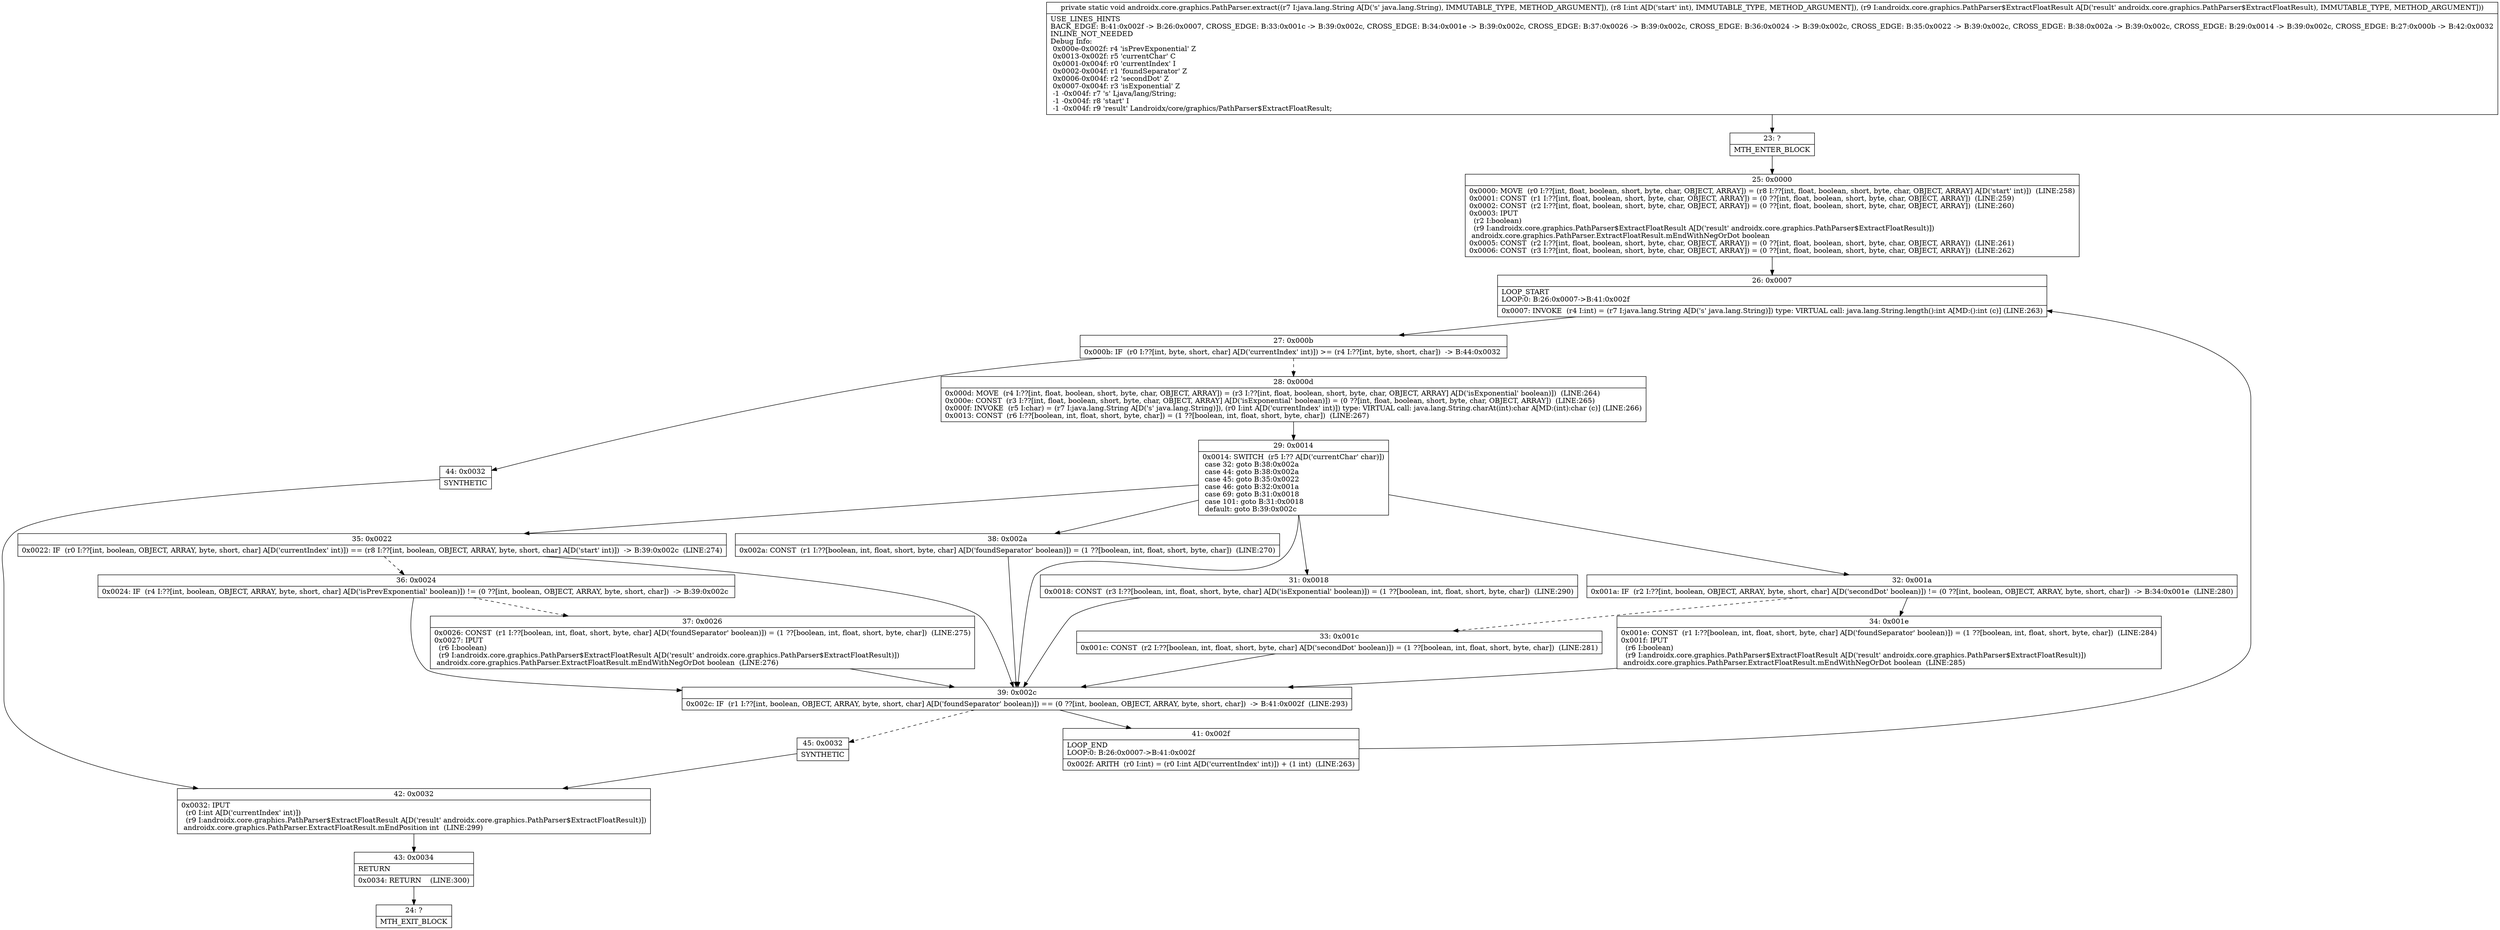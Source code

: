 digraph "CFG forandroidx.core.graphics.PathParser.extract(Ljava\/lang\/String;ILandroidx\/core\/graphics\/PathParser$ExtractFloatResult;)V" {
Node_23 [shape=record,label="{23\:\ ?|MTH_ENTER_BLOCK\l}"];
Node_25 [shape=record,label="{25\:\ 0x0000|0x0000: MOVE  (r0 I:??[int, float, boolean, short, byte, char, OBJECT, ARRAY]) = (r8 I:??[int, float, boolean, short, byte, char, OBJECT, ARRAY] A[D('start' int)])  (LINE:258)\l0x0001: CONST  (r1 I:??[int, float, boolean, short, byte, char, OBJECT, ARRAY]) = (0 ??[int, float, boolean, short, byte, char, OBJECT, ARRAY])  (LINE:259)\l0x0002: CONST  (r2 I:??[int, float, boolean, short, byte, char, OBJECT, ARRAY]) = (0 ??[int, float, boolean, short, byte, char, OBJECT, ARRAY])  (LINE:260)\l0x0003: IPUT  \l  (r2 I:boolean)\l  (r9 I:androidx.core.graphics.PathParser$ExtractFloatResult A[D('result' androidx.core.graphics.PathParser$ExtractFloatResult)])\l androidx.core.graphics.PathParser.ExtractFloatResult.mEndWithNegOrDot boolean \l0x0005: CONST  (r2 I:??[int, float, boolean, short, byte, char, OBJECT, ARRAY]) = (0 ??[int, float, boolean, short, byte, char, OBJECT, ARRAY])  (LINE:261)\l0x0006: CONST  (r3 I:??[int, float, boolean, short, byte, char, OBJECT, ARRAY]) = (0 ??[int, float, boolean, short, byte, char, OBJECT, ARRAY])  (LINE:262)\l}"];
Node_26 [shape=record,label="{26\:\ 0x0007|LOOP_START\lLOOP:0: B:26:0x0007\-\>B:41:0x002f\l|0x0007: INVOKE  (r4 I:int) = (r7 I:java.lang.String A[D('s' java.lang.String)]) type: VIRTUAL call: java.lang.String.length():int A[MD:():int (c)] (LINE:263)\l}"];
Node_27 [shape=record,label="{27\:\ 0x000b|0x000b: IF  (r0 I:??[int, byte, short, char] A[D('currentIndex' int)]) \>= (r4 I:??[int, byte, short, char])  \-\> B:44:0x0032 \l}"];
Node_28 [shape=record,label="{28\:\ 0x000d|0x000d: MOVE  (r4 I:??[int, float, boolean, short, byte, char, OBJECT, ARRAY]) = (r3 I:??[int, float, boolean, short, byte, char, OBJECT, ARRAY] A[D('isExponential' boolean)])  (LINE:264)\l0x000e: CONST  (r3 I:??[int, float, boolean, short, byte, char, OBJECT, ARRAY] A[D('isExponential' boolean)]) = (0 ??[int, float, boolean, short, byte, char, OBJECT, ARRAY])  (LINE:265)\l0x000f: INVOKE  (r5 I:char) = (r7 I:java.lang.String A[D('s' java.lang.String)]), (r0 I:int A[D('currentIndex' int)]) type: VIRTUAL call: java.lang.String.charAt(int):char A[MD:(int):char (c)] (LINE:266)\l0x0013: CONST  (r6 I:??[boolean, int, float, short, byte, char]) = (1 ??[boolean, int, float, short, byte, char])  (LINE:267)\l}"];
Node_29 [shape=record,label="{29\:\ 0x0014|0x0014: SWITCH  (r5 I:?? A[D('currentChar' char)])\l case 32: goto B:38:0x002a\l case 44: goto B:38:0x002a\l case 45: goto B:35:0x0022\l case 46: goto B:32:0x001a\l case 69: goto B:31:0x0018\l case 101: goto B:31:0x0018\l default: goto B:39:0x002c \l}"];
Node_31 [shape=record,label="{31\:\ 0x0018|0x0018: CONST  (r3 I:??[boolean, int, float, short, byte, char] A[D('isExponential' boolean)]) = (1 ??[boolean, int, float, short, byte, char])  (LINE:290)\l}"];
Node_32 [shape=record,label="{32\:\ 0x001a|0x001a: IF  (r2 I:??[int, boolean, OBJECT, ARRAY, byte, short, char] A[D('secondDot' boolean)]) != (0 ??[int, boolean, OBJECT, ARRAY, byte, short, char])  \-\> B:34:0x001e  (LINE:280)\l}"];
Node_33 [shape=record,label="{33\:\ 0x001c|0x001c: CONST  (r2 I:??[boolean, int, float, short, byte, char] A[D('secondDot' boolean)]) = (1 ??[boolean, int, float, short, byte, char])  (LINE:281)\l}"];
Node_34 [shape=record,label="{34\:\ 0x001e|0x001e: CONST  (r1 I:??[boolean, int, float, short, byte, char] A[D('foundSeparator' boolean)]) = (1 ??[boolean, int, float, short, byte, char])  (LINE:284)\l0x001f: IPUT  \l  (r6 I:boolean)\l  (r9 I:androidx.core.graphics.PathParser$ExtractFloatResult A[D('result' androidx.core.graphics.PathParser$ExtractFloatResult)])\l androidx.core.graphics.PathParser.ExtractFloatResult.mEndWithNegOrDot boolean  (LINE:285)\l}"];
Node_35 [shape=record,label="{35\:\ 0x0022|0x0022: IF  (r0 I:??[int, boolean, OBJECT, ARRAY, byte, short, char] A[D('currentIndex' int)]) == (r8 I:??[int, boolean, OBJECT, ARRAY, byte, short, char] A[D('start' int)])  \-\> B:39:0x002c  (LINE:274)\l}"];
Node_36 [shape=record,label="{36\:\ 0x0024|0x0024: IF  (r4 I:??[int, boolean, OBJECT, ARRAY, byte, short, char] A[D('isPrevExponential' boolean)]) != (0 ??[int, boolean, OBJECT, ARRAY, byte, short, char])  \-\> B:39:0x002c \l}"];
Node_37 [shape=record,label="{37\:\ 0x0026|0x0026: CONST  (r1 I:??[boolean, int, float, short, byte, char] A[D('foundSeparator' boolean)]) = (1 ??[boolean, int, float, short, byte, char])  (LINE:275)\l0x0027: IPUT  \l  (r6 I:boolean)\l  (r9 I:androidx.core.graphics.PathParser$ExtractFloatResult A[D('result' androidx.core.graphics.PathParser$ExtractFloatResult)])\l androidx.core.graphics.PathParser.ExtractFloatResult.mEndWithNegOrDot boolean  (LINE:276)\l}"];
Node_38 [shape=record,label="{38\:\ 0x002a|0x002a: CONST  (r1 I:??[boolean, int, float, short, byte, char] A[D('foundSeparator' boolean)]) = (1 ??[boolean, int, float, short, byte, char])  (LINE:270)\l}"];
Node_39 [shape=record,label="{39\:\ 0x002c|0x002c: IF  (r1 I:??[int, boolean, OBJECT, ARRAY, byte, short, char] A[D('foundSeparator' boolean)]) == (0 ??[int, boolean, OBJECT, ARRAY, byte, short, char])  \-\> B:41:0x002f  (LINE:293)\l}"];
Node_41 [shape=record,label="{41\:\ 0x002f|LOOP_END\lLOOP:0: B:26:0x0007\-\>B:41:0x002f\l|0x002f: ARITH  (r0 I:int) = (r0 I:int A[D('currentIndex' int)]) + (1 int)  (LINE:263)\l}"];
Node_45 [shape=record,label="{45\:\ 0x0032|SYNTHETIC\l}"];
Node_42 [shape=record,label="{42\:\ 0x0032|0x0032: IPUT  \l  (r0 I:int A[D('currentIndex' int)])\l  (r9 I:androidx.core.graphics.PathParser$ExtractFloatResult A[D('result' androidx.core.graphics.PathParser$ExtractFloatResult)])\l androidx.core.graphics.PathParser.ExtractFloatResult.mEndPosition int  (LINE:299)\l}"];
Node_43 [shape=record,label="{43\:\ 0x0034|RETURN\l|0x0034: RETURN    (LINE:300)\l}"];
Node_24 [shape=record,label="{24\:\ ?|MTH_EXIT_BLOCK\l}"];
Node_44 [shape=record,label="{44\:\ 0x0032|SYNTHETIC\l}"];
MethodNode[shape=record,label="{private static void androidx.core.graphics.PathParser.extract((r7 I:java.lang.String A[D('s' java.lang.String), IMMUTABLE_TYPE, METHOD_ARGUMENT]), (r8 I:int A[D('start' int), IMMUTABLE_TYPE, METHOD_ARGUMENT]), (r9 I:androidx.core.graphics.PathParser$ExtractFloatResult A[D('result' androidx.core.graphics.PathParser$ExtractFloatResult), IMMUTABLE_TYPE, METHOD_ARGUMENT]))  | USE_LINES_HINTS\lBACK_EDGE: B:41:0x002f \-\> B:26:0x0007, CROSS_EDGE: B:33:0x001c \-\> B:39:0x002c, CROSS_EDGE: B:34:0x001e \-\> B:39:0x002c, CROSS_EDGE: B:37:0x0026 \-\> B:39:0x002c, CROSS_EDGE: B:36:0x0024 \-\> B:39:0x002c, CROSS_EDGE: B:35:0x0022 \-\> B:39:0x002c, CROSS_EDGE: B:38:0x002a \-\> B:39:0x002c, CROSS_EDGE: B:29:0x0014 \-\> B:39:0x002c, CROSS_EDGE: B:27:0x000b \-\> B:42:0x0032\lINLINE_NOT_NEEDED\lDebug Info:\l  0x000e\-0x002f: r4 'isPrevExponential' Z\l  0x0013\-0x002f: r5 'currentChar' C\l  0x0001\-0x004f: r0 'currentIndex' I\l  0x0002\-0x004f: r1 'foundSeparator' Z\l  0x0006\-0x004f: r2 'secondDot' Z\l  0x0007\-0x004f: r3 'isExponential' Z\l  \-1 \-0x004f: r7 's' Ljava\/lang\/String;\l  \-1 \-0x004f: r8 'start' I\l  \-1 \-0x004f: r9 'result' Landroidx\/core\/graphics\/PathParser$ExtractFloatResult;\l}"];
MethodNode -> Node_23;Node_23 -> Node_25;
Node_25 -> Node_26;
Node_26 -> Node_27;
Node_27 -> Node_28[style=dashed];
Node_27 -> Node_44;
Node_28 -> Node_29;
Node_29 -> Node_31;
Node_29 -> Node_32;
Node_29 -> Node_35;
Node_29 -> Node_38;
Node_29 -> Node_39;
Node_31 -> Node_39;
Node_32 -> Node_33[style=dashed];
Node_32 -> Node_34;
Node_33 -> Node_39;
Node_34 -> Node_39;
Node_35 -> Node_36[style=dashed];
Node_35 -> Node_39;
Node_36 -> Node_37[style=dashed];
Node_36 -> Node_39;
Node_37 -> Node_39;
Node_38 -> Node_39;
Node_39 -> Node_41;
Node_39 -> Node_45[style=dashed];
Node_41 -> Node_26;
Node_45 -> Node_42;
Node_42 -> Node_43;
Node_43 -> Node_24;
Node_44 -> Node_42;
}

